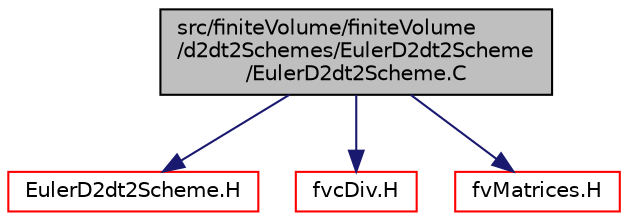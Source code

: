 digraph "src/finiteVolume/finiteVolume/d2dt2Schemes/EulerD2dt2Scheme/EulerD2dt2Scheme.C"
{
  bgcolor="transparent";
  edge [fontname="Helvetica",fontsize="10",labelfontname="Helvetica",labelfontsize="10"];
  node [fontname="Helvetica",fontsize="10",shape=record];
  Node1 [label="src/finiteVolume/finiteVolume\l/d2dt2Schemes/EulerD2dt2Scheme\l/EulerD2dt2Scheme.C",height=0.2,width=0.4,color="black", fillcolor="grey75", style="filled", fontcolor="black"];
  Node1 -> Node2 [color="midnightblue",fontsize="10",style="solid",fontname="Helvetica"];
  Node2 [label="EulerD2dt2Scheme.H",height=0.2,width=0.4,color="red",URL="$a05641.html"];
  Node1 -> Node3 [color="midnightblue",fontsize="10",style="solid",fontname="Helvetica"];
  Node3 [label="fvcDiv.H",height=0.2,width=0.4,color="red",URL="$a05696.html",tooltip="Calculate the divergence of the given field. "];
  Node1 -> Node4 [color="midnightblue",fontsize="10",style="solid",fontname="Helvetica"];
  Node4 [label="fvMatrices.H",height=0.2,width=0.4,color="red",URL="$a05798.html",tooltip="A special matrix type and solver, designed for finite volume solutions of scalar equations. "];
}

